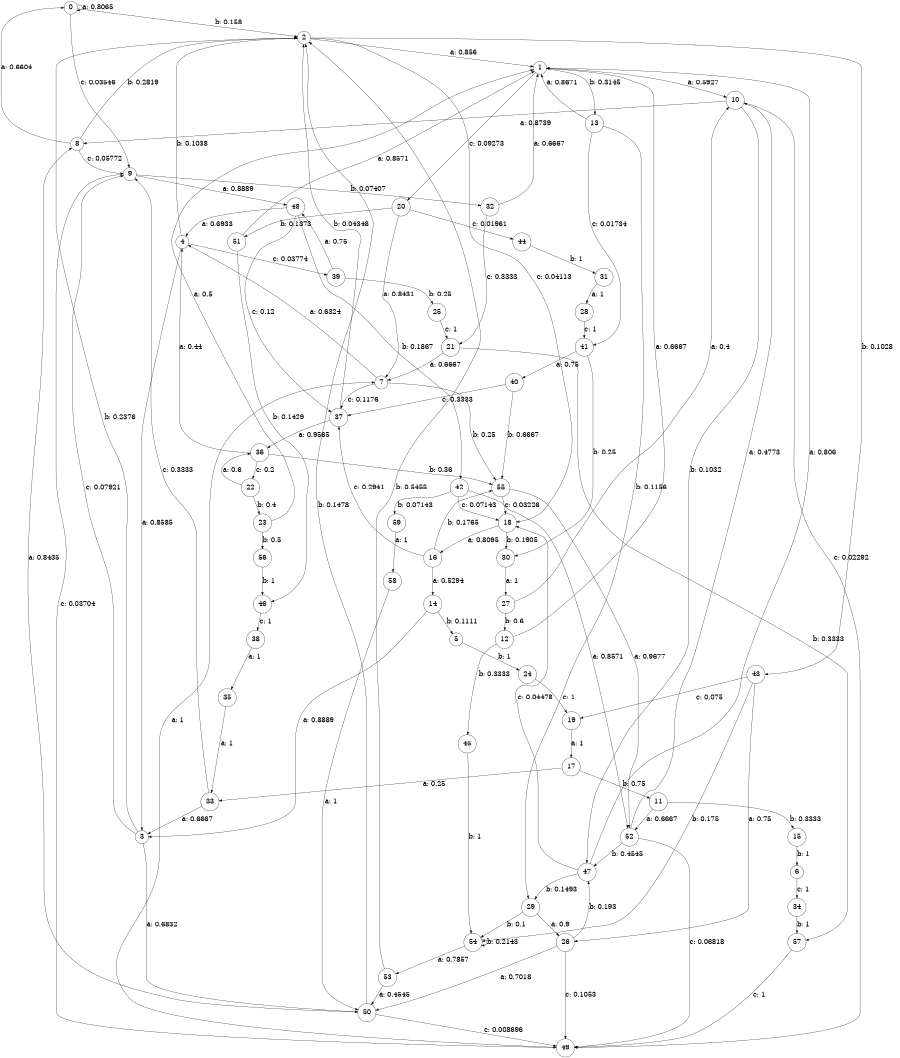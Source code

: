 digraph "d4-400nw-t1-cen-SML" {
size = "6,8.5";
ratio = "fill";
node [shape = circle];
node [fontsize = 24];
edge [fontsize = 24];
0 -> 0 [label = "a: 0.8065   "];
0 -> 2 [label = "b: 0.158    "];
0 -> 9 [label = "c: 0.03546  "];
1 -> 10 [label = "a: 0.5927   "];
1 -> 13 [label = "b: 0.3145   "];
1 -> 20 [label = "c: 0.09273  "];
2 -> 1 [label = "a: 0.856    "];
2 -> 43 [label = "b: 0.1028   "];
2 -> 18 [label = "c: 0.04113  "];
3 -> 50 [label = "a: 0.6832   "];
3 -> 2 [label = "b: 0.2376   "];
3 -> 9 [label = "c: 0.07921  "];
4 -> 3 [label = "a: 0.8585   "];
4 -> 2 [label = "b: 0.1038   "];
4 -> 39 [label = "c: 0.03774  "];
5 -> 24 [label = "b: 1        "];
6 -> 34 [label = "c: 1        "];
7 -> 4 [label = "a: 0.6324   "];
7 -> 55 [label = "b: 0.25     "];
7 -> 37 [label = "c: 0.1176   "];
8 -> 0 [label = "a: 0.6604   "];
8 -> 2 [label = "b: 0.2819   "];
8 -> 9 [label = "c: 0.05772  "];
9 -> 48 [label = "a: 0.8889   "];
9 -> 32 [label = "b: 0.07407  "];
9 -> 49 [label = "c: 0.03704  "];
10 -> 8 [label = "a: 0.8739   "];
10 -> 47 [label = "b: 0.1032   "];
10 -> 49 [label = "c: 0.02292  "];
11 -> 52 [label = "a: 0.6667   "];
11 -> 15 [label = "b: 0.3333   "];
12 -> 1 [label = "a: 0.6667   "];
12 -> 45 [label = "b: 0.3333   "];
13 -> 1 [label = "a: 0.8671   "];
13 -> 29 [label = "b: 0.1156   "];
13 -> 41 [label = "c: 0.01734  "];
14 -> 3 [label = "a: 0.8889   "];
14 -> 5 [label = "b: 0.1111   "];
15 -> 6 [label = "b: 1        "];
16 -> 14 [label = "a: 0.5294   "];
16 -> 55 [label = "b: 0.1765   "];
16 -> 37 [label = "c: 0.2941   "];
17 -> 33 [label = "a: 0.25     "];
17 -> 11 [label = "b: 0.75     "];
18 -> 16 [label = "a: 0.8095   "];
18 -> 30 [label = "b: 0.1905   "];
19 -> 17 [label = "a: 1        "];
20 -> 7 [label = "a: 0.8431   "];
20 -> 51 [label = "b: 0.1373   "];
20 -> 44 [label = "c: 0.01961  "];
21 -> 7 [label = "a: 0.6667   "];
21 -> 57 [label = "b: 0.3333   "];
22 -> 36 [label = "a: 0.6      "];
22 -> 23 [label = "b: 0.4      "];
23 -> 1 [label = "a: 0.5      "];
23 -> 56 [label = "b: 0.5      "];
24 -> 19 [label = "c: 1        "];
25 -> 21 [label = "c: 1        "];
26 -> 50 [label = "a: 0.7018   "];
26 -> 47 [label = "b: 0.193    "];
26 -> 49 [label = "c: 0.1053   "];
27 -> 10 [label = "a: 0.4      "];
27 -> 12 [label = "b: 0.6      "];
28 -> 41 [label = "c: 1        "];
29 -> 26 [label = "a: 0.9      "];
29 -> 54 [label = "b: 0.1      "];
30 -> 27 [label = "a: 1        "];
31 -> 28 [label = "a: 1        "];
32 -> 1 [label = "a: 0.6667   "];
32 -> 21 [label = "c: 0.3333   "];
33 -> 3 [label = "a: 0.6667   "];
33 -> 9 [label = "c: 0.3333   "];
34 -> 57 [label = "b: 1        "];
35 -> 33 [label = "a: 1        "];
36 -> 4 [label = "a: 0.44     "];
36 -> 55 [label = "b: 0.36     "];
36 -> 22 [label = "c: 0.2      "];
37 -> 36 [label = "a: 0.9565   "];
37 -> 2 [label = "b: 0.04348  "];
38 -> 35 [label = "a: 1        "];
39 -> 48 [label = "a: 0.75     "];
39 -> 25 [label = "b: 0.25     "];
40 -> 55 [label = "b: 0.6667   "];
40 -> 37 [label = "c: 0.3333   "];
41 -> 40 [label = "a: 0.75     "];
41 -> 30 [label = "b: 0.25     "];
42 -> 52 [label = "a: 0.8571   "];
42 -> 59 [label = "b: 0.07143  "];
42 -> 18 [label = "c: 0.07143  "];
43 -> 26 [label = "a: 0.75     "];
43 -> 54 [label = "b: 0.175    "];
43 -> 19 [label = "c: 0.075    "];
44 -> 31 [label = "b: 1        "];
45 -> 54 [label = "b: 1        "];
46 -> 38 [label = "c: 1        "];
47 -> 1 [label = "a: 0.806    "];
47 -> 29 [label = "b: 0.1493   "];
47 -> 18 [label = "c: 0.04478  "];
48 -> 4 [label = "a: 0.6933   "];
48 -> 42 [label = "b: 0.1867   "];
48 -> 37 [label = "c: 0.12     "];
49 -> 7 [label = "a: 1        "];
50 -> 8 [label = "a: 0.8435   "];
50 -> 2 [label = "b: 0.1478   "];
50 -> 49 [label = "c: 0.008696  "];
51 -> 1 [label = "a: 0.8571   "];
51 -> 46 [label = "b: 0.1429   "];
52 -> 10 [label = "a: 0.4773   "];
52 -> 47 [label = "b: 0.4545   "];
52 -> 49 [label = "c: 0.06818  "];
53 -> 50 [label = "a: 0.4545   "];
53 -> 2 [label = "b: 0.5455   "];
54 -> 53 [label = "a: 0.7857   "];
54 -> 54 [label = "b: 0.2143   "];
55 -> 52 [label = "a: 0.9677   "];
55 -> 18 [label = "c: 0.03226  "];
56 -> 46 [label = "b: 1        "];
57 -> 49 [label = "c: 1        "];
58 -> 50 [label = "a: 1        "];
59 -> 58 [label = "a: 1        "];
}